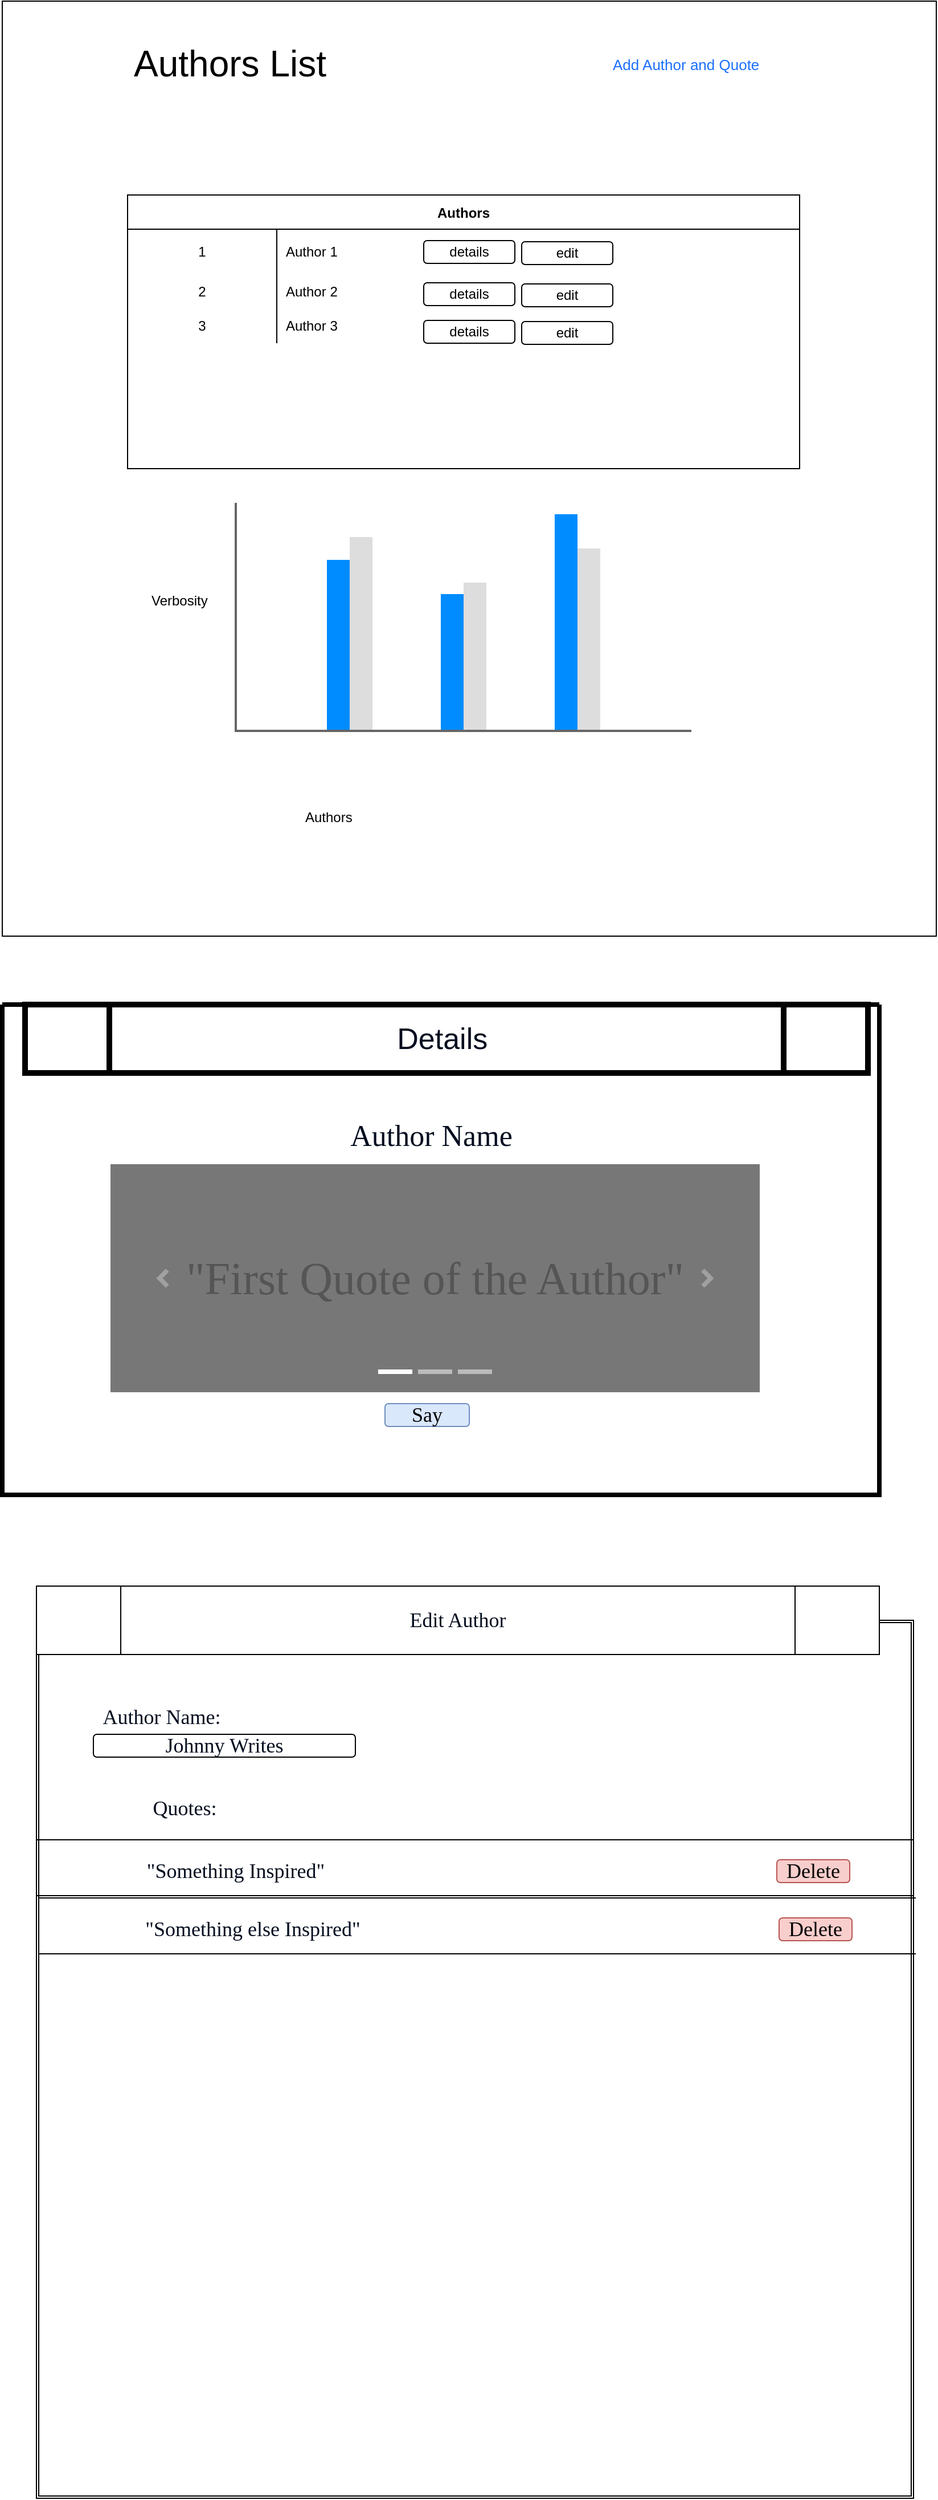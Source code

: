 <mxfile version="16.5.2" type="device"><diagram id="GkoMw0OQqz1OMtvO_fW3" name="Page-1"><mxGraphModel dx="2272" dy="1894" grid="1" gridSize="10" guides="1" tooltips="1" connect="1" arrows="1" fold="1" page="1" pageScale="1" pageWidth="850" pageHeight="1100" math="0" shadow="0"><root><mxCell id="0"/><mxCell id="1" parent="0"/><mxCell id="3bV9uhIztWa3SLaE0sgK-21" value="" style="whiteSpace=wrap;html=1;aspect=fixed;" vertex="1" parent="1"><mxGeometry x="-20" y="-130" width="820" height="820" as="geometry"/></mxCell><mxCell id="3bV9uhIztWa3SLaE0sgK-4" value="Authors" style="shape=table;startSize=30;container=1;collapsible=0;childLayout=tableLayout;fixedRows=1;rowLines=0;fontStyle=1;" vertex="1" parent="1"><mxGeometry x="90" y="40" width="590" height="240" as="geometry"/></mxCell><mxCell id="3bV9uhIztWa3SLaE0sgK-5" value="" style="shape=tableRow;horizontal=0;startSize=0;swimlaneHead=0;swimlaneBody=0;top=0;left=0;bottom=0;right=0;collapsible=0;dropTarget=0;fillColor=none;points=[[0,0.5],[1,0.5]];portConstraint=eastwest;" vertex="1" parent="3bV9uhIztWa3SLaE0sgK-4"><mxGeometry y="30" width="590" height="40" as="geometry"/></mxCell><mxCell id="3bV9uhIztWa3SLaE0sgK-6" value="1" style="shape=partialRectangle;html=1;whiteSpace=wrap;connectable=0;fillColor=none;top=0;left=0;bottom=0;right=0;overflow=hidden;pointerEvents=1;" vertex="1" parent="3bV9uhIztWa3SLaE0sgK-5"><mxGeometry width="131" height="40" as="geometry"><mxRectangle width="131" height="40" as="alternateBounds"/></mxGeometry></mxCell><mxCell id="3bV9uhIztWa3SLaE0sgK-7" value="Author 1" style="shape=partialRectangle;html=1;whiteSpace=wrap;connectable=0;fillColor=none;top=0;left=0;bottom=0;right=0;align=left;spacingLeft=6;overflow=hidden;" vertex="1" parent="3bV9uhIztWa3SLaE0sgK-5"><mxGeometry x="131" width="459" height="40" as="geometry"><mxRectangle width="459" height="40" as="alternateBounds"/></mxGeometry></mxCell><mxCell id="3bV9uhIztWa3SLaE0sgK-8" value="" style="shape=tableRow;horizontal=0;startSize=0;swimlaneHead=0;swimlaneBody=0;top=0;left=0;bottom=0;right=0;collapsible=0;dropTarget=0;fillColor=none;points=[[0,0.5],[1,0.5]];portConstraint=eastwest;" vertex="1" parent="3bV9uhIztWa3SLaE0sgK-4"><mxGeometry y="70" width="590" height="30" as="geometry"/></mxCell><mxCell id="3bV9uhIztWa3SLaE0sgK-9" value="2" style="shape=partialRectangle;html=1;whiteSpace=wrap;connectable=0;fillColor=none;top=0;left=0;bottom=0;right=0;overflow=hidden;" vertex="1" parent="3bV9uhIztWa3SLaE0sgK-8"><mxGeometry width="131" height="30" as="geometry"><mxRectangle width="131" height="30" as="alternateBounds"/></mxGeometry></mxCell><mxCell id="3bV9uhIztWa3SLaE0sgK-10" value="Author 2" style="shape=partialRectangle;html=1;whiteSpace=wrap;connectable=0;fillColor=none;top=0;left=0;bottom=0;right=0;align=left;spacingLeft=6;overflow=hidden;" vertex="1" parent="3bV9uhIztWa3SLaE0sgK-8"><mxGeometry x="131" width="459" height="30" as="geometry"><mxRectangle width="459" height="30" as="alternateBounds"/></mxGeometry></mxCell><mxCell id="3bV9uhIztWa3SLaE0sgK-11" value="" style="shape=tableRow;horizontal=0;startSize=0;swimlaneHead=0;swimlaneBody=0;top=0;left=0;bottom=0;right=0;collapsible=0;dropTarget=0;fillColor=none;points=[[0,0.5],[1,0.5]];portConstraint=eastwest;" vertex="1" parent="3bV9uhIztWa3SLaE0sgK-4"><mxGeometry y="100" width="590" height="30" as="geometry"/></mxCell><mxCell id="3bV9uhIztWa3SLaE0sgK-12" value="3" style="shape=partialRectangle;html=1;whiteSpace=wrap;connectable=0;fillColor=none;top=0;left=0;bottom=0;right=0;overflow=hidden;" vertex="1" parent="3bV9uhIztWa3SLaE0sgK-11"><mxGeometry width="131" height="30" as="geometry"><mxRectangle width="131" height="30" as="alternateBounds"/></mxGeometry></mxCell><mxCell id="3bV9uhIztWa3SLaE0sgK-13" value="Author 3" style="shape=partialRectangle;html=1;whiteSpace=wrap;connectable=0;fillColor=none;top=0;left=0;bottom=0;right=0;align=left;spacingLeft=6;overflow=hidden;" vertex="1" parent="3bV9uhIztWa3SLaE0sgK-11"><mxGeometry x="131" width="459" height="30" as="geometry"><mxRectangle width="459" height="30" as="alternateBounds"/></mxGeometry></mxCell><mxCell id="3bV9uhIztWa3SLaE0sgK-14" value="" style="verticalLabelPosition=bottom;shadow=0;dashed=0;align=center;html=1;verticalAlign=top;strokeWidth=1;shape=mxgraph.mockup.graphics.columnChart;strokeColor=none;strokeColor2=none;strokeColor3=#666666;fillColor2=#008cff;fillColor3=#dddddd;" vertex="1" parent="1"><mxGeometry x="185" y="310" width="400" height="200" as="geometry"/></mxCell><mxCell id="3bV9uhIztWa3SLaE0sgK-16" value="Authors" style="text;strokeColor=none;fillColor=none;align=left;verticalAlign=middle;spacingLeft=4;spacingRight=4;overflow=hidden;points=[[0,0.5],[1,0.5]];portConstraint=eastwest;rotatable=0;" vertex="1" parent="1"><mxGeometry x="240" y="570" width="80" height="30" as="geometry"/></mxCell><mxCell id="3bV9uhIztWa3SLaE0sgK-17" value="Verbosity" style="text;strokeColor=none;fillColor=none;align=left;verticalAlign=middle;spacingLeft=4;spacingRight=4;overflow=hidden;points=[[0,0.5],[1,0.5]];portConstraint=eastwest;rotatable=0;" vertex="1" parent="1"><mxGeometry x="105" y="380" width="80" height="30" as="geometry"/></mxCell><mxCell id="3bV9uhIztWa3SLaE0sgK-22" value="details" style="rounded=1;whiteSpace=wrap;html=1;" vertex="1" parent="1"><mxGeometry x="350" y="80" width="80" height="20" as="geometry"/></mxCell><mxCell id="3bV9uhIztWa3SLaE0sgK-23" value="details" style="rounded=1;whiteSpace=wrap;html=1;" vertex="1" parent="1"><mxGeometry x="350" y="117" width="80" height="20" as="geometry"/></mxCell><mxCell id="3bV9uhIztWa3SLaE0sgK-24" value="details" style="rounded=1;whiteSpace=wrap;html=1;" vertex="1" parent="1"><mxGeometry x="350" y="150" width="80" height="20" as="geometry"/></mxCell><mxCell id="3bV9uhIztWa3SLaE0sgK-25" value="edit" style="rounded=1;whiteSpace=wrap;html=1;" vertex="1" parent="1"><mxGeometry x="436" y="151" width="80" height="20" as="geometry"/></mxCell><mxCell id="3bV9uhIztWa3SLaE0sgK-26" value="edit" style="rounded=1;whiteSpace=wrap;html=1;" vertex="1" parent="1"><mxGeometry x="436" y="118" width="80" height="20" as="geometry"/></mxCell><mxCell id="3bV9uhIztWa3SLaE0sgK-27" value="edit" style="rounded=1;whiteSpace=wrap;html=1;" vertex="1" parent="1"><mxGeometry x="436" y="81" width="80" height="20" as="geometry"/></mxCell><mxCell id="3bV9uhIztWa3SLaE0sgK-28" value="Add Author and Quote" style="text;strokeColor=none;fillColor=none;align=left;verticalAlign=middle;spacingLeft=4;spacingRight=4;overflow=hidden;points=[[0,0.5],[1,0.5]];portConstraint=eastwest;rotatable=0;fontSize=13;fontColor=#1C6FFF;" vertex="1" parent="1"><mxGeometry x="510" y="-90" width="140" height="30" as="geometry"/></mxCell><mxCell id="3bV9uhIztWa3SLaE0sgK-29" value="Authors List" style="text;html=1;strokeColor=none;fillColor=none;align=center;verticalAlign=middle;whiteSpace=wrap;rounded=0;strokeWidth=5;fontSize=32;" vertex="1" parent="1"><mxGeometry x="90" y="-90" width="180" height="30" as="geometry"/></mxCell><mxCell id="3bV9uhIztWa3SLaE0sgK-30" value="" style="swimlane;startSize=0;fontSize=13;fontColor=#1C6FFF;strokeWidth=4;" vertex="1" parent="1"><mxGeometry x="-20" y="750" width="770" height="430" as="geometry"/></mxCell><mxCell id="3bV9uhIztWa3SLaE0sgK-31" value="&lt;font color=&quot;#030d1f&quot; style=&quot;font-size: 26px&quot;&gt;Details&amp;nbsp;&lt;/font&gt;" style="shape=process;whiteSpace=wrap;html=1;backgroundOutline=1;fontSize=13;fontColor=#1C6FFF;strokeWidth=5;" vertex="1" parent="3bV9uhIztWa3SLaE0sgK-30"><mxGeometry x="20" width="740" height="60" as="geometry"/></mxCell><mxCell id="3bV9uhIztWa3SLaE0sgK-32" value="Author Name&amp;nbsp;" style="text;html=1;strokeColor=none;fillColor=none;align=center;verticalAlign=middle;whiteSpace=wrap;rounded=0;fontFamily=Garamond;fontSize=26;fontColor=#030D1F;" vertex="1" parent="3bV9uhIztWa3SLaE0sgK-30"><mxGeometry x="260" y="100" width="240" height="30" as="geometry"/></mxCell><mxCell id="3bV9uhIztWa3SLaE0sgK-33" value="&quot;First Quote of the Author&quot;" style="html=1;shadow=0;dashed=0;strokeColor=none;strokeWidth=1;fillColor=#777777;fontColor=#555555;whiteSpace=wrap;align=center;verticalAlign=middle;fontStyle=0;fontSize=40;fontFamily=Garamond;" vertex="1" parent="3bV9uhIztWa3SLaE0sgK-30"><mxGeometry x="95" y="140" width="570" height="200" as="geometry"/></mxCell><mxCell id="3bV9uhIztWa3SLaE0sgK-34" value="" style="html=1;verticalLabelPosition=bottom;labelBackgroundColor=#ffffff;verticalAlign=top;shadow=0;dashed=0;strokeWidth=4;shape=mxgraph.ios7.misc.more;strokeColor=#a0a0a0;fontFamily=Garamond;fontSize=26;fontColor=#030D1F;" vertex="1" parent="3bV9uhIztWa3SLaE0sgK-33"><mxGeometry x="1" y="0.5" width="7" height="14" relative="1" as="geometry"><mxPoint x="-50" y="-7" as="offset"/></mxGeometry></mxCell><mxCell id="3bV9uhIztWa3SLaE0sgK-35" value="" style="flipH=1;html=1;verticalLabelPosition=bottom;labelBackgroundColor=#ffffff;verticalAlign=top;shadow=0;dashed=0;strokeWidth=4;shape=mxgraph.ios7.misc.more;strokeColor=#a0a0a0;fontFamily=Garamond;fontSize=26;fontColor=#030D1F;" vertex="1" parent="3bV9uhIztWa3SLaE0sgK-33"><mxGeometry y="0.5" width="7" height="14" relative="1" as="geometry"><mxPoint x="43" y="-7" as="offset"/></mxGeometry></mxCell><mxCell id="3bV9uhIztWa3SLaE0sgK-36" value="" style="html=1;shadow=0;strokeColor=none;fillColor=#ffffff;fontFamily=Garamond;fontSize=26;fontColor=#030D1F;" vertex="1" parent="3bV9uhIztWa3SLaE0sgK-33"><mxGeometry x="0.5" y="1" width="30" height="4" relative="1" as="geometry"><mxPoint x="-50" y="-20" as="offset"/></mxGeometry></mxCell><mxCell id="3bV9uhIztWa3SLaE0sgK-37" value="" style="html=1;shadow=0;strokeColor=none;fillColor=#BBBBBB;fontFamily=Garamond;fontSize=26;fontColor=#030D1F;" vertex="1" parent="3bV9uhIztWa3SLaE0sgK-33"><mxGeometry x="0.5" y="1" width="30" height="4" relative="1" as="geometry"><mxPoint x="-15" y="-20" as="offset"/></mxGeometry></mxCell><mxCell id="3bV9uhIztWa3SLaE0sgK-38" value="" style="html=1;shadow=0;strokeColor=none;fillColor=#BBBBBB;fontFamily=Garamond;fontSize=26;fontColor=#030D1F;" vertex="1" parent="3bV9uhIztWa3SLaE0sgK-33"><mxGeometry x="0.5" y="1" width="30" height="4" relative="1" as="geometry"><mxPoint x="20" y="-20" as="offset"/></mxGeometry></mxCell><mxCell id="3bV9uhIztWa3SLaE0sgK-39" value="Say" style="rounded=1;whiteSpace=wrap;html=1;fontFamily=Garamond;fontSize=18;strokeWidth=1;fillColor=#dae8fc;strokeColor=#6c8ebf;" vertex="1" parent="3bV9uhIztWa3SLaE0sgK-30"><mxGeometry x="336" y="350" width="74" height="20" as="geometry"/></mxCell><mxCell id="3bV9uhIztWa3SLaE0sgK-41" value="" style="shape=ext;double=1;whiteSpace=wrap;html=1;aspect=fixed;fontFamily=Garamond;fontSize=18;fontColor=#030D1F;strokeWidth=1;" vertex="1" parent="1"><mxGeometry x="10" y="1290" width="770" height="770" as="geometry"/></mxCell><mxCell id="3bV9uhIztWa3SLaE0sgK-42" value="Edit Author" style="shape=process;whiteSpace=wrap;html=1;backgroundOutline=1;fontFamily=Garamond;fontSize=18;fontColor=#030D1F;strokeWidth=1;" vertex="1" parent="1"><mxGeometry x="10" y="1260" width="740" height="60" as="geometry"/></mxCell><mxCell id="3bV9uhIztWa3SLaE0sgK-46" value="Johnny Writes" style="rounded=1;whiteSpace=wrap;html=1;fontFamily=Garamond;fontSize=18;fontColor=#030D1F;strokeWidth=1;" vertex="1" parent="1"><mxGeometry x="60" y="1390" width="230" height="20" as="geometry"/></mxCell><mxCell id="3bV9uhIztWa3SLaE0sgK-47" value="Author Name:" style="text;html=1;strokeColor=none;fillColor=none;align=center;verticalAlign=middle;whiteSpace=wrap;rounded=0;fontFamily=Garamond;fontSize=18;fontColor=#030D1F;" vertex="1" parent="1"><mxGeometry x="55" y="1360" width="130" height="30" as="geometry"/></mxCell><mxCell id="3bV9uhIztWa3SLaE0sgK-48" value="Quotes:&amp;nbsp;" style="text;html=1;strokeColor=none;fillColor=none;align=center;verticalAlign=middle;whiteSpace=wrap;rounded=0;fontFamily=Garamond;fontSize=18;fontColor=#030D1F;" vertex="1" parent="1"><mxGeometry x="75" y="1440" width="135" height="30" as="geometry"/></mxCell><mxCell id="3bV9uhIztWa3SLaE0sgK-50" value="" style="endArrow=none;html=1;rounded=0;fontFamily=Garamond;fontSize=18;fontColor=#030D1F;entryX=1;entryY=0.25;entryDx=0;entryDy=0;exitX=0;exitY=0.25;exitDx=0;exitDy=0;" edge="1" parent="1" source="3bV9uhIztWa3SLaE0sgK-41" target="3bV9uhIztWa3SLaE0sgK-41"><mxGeometry width="50" height="50" relative="1" as="geometry"><mxPoint x="401" y="1427" as="sourcePoint"/><mxPoint x="451" y="1377" as="targetPoint"/><Array as="points"/></mxGeometry></mxCell><mxCell id="3bV9uhIztWa3SLaE0sgK-51" value="" style="endArrow=none;html=1;rounded=0;fontFamily=Garamond;fontSize=18;fontColor=#030D1F;entryX=1;entryY=0.25;entryDx=0;entryDy=0;exitX=0;exitY=0.25;exitDx=0;exitDy=0;" edge="1" parent="1"><mxGeometry width="50" height="50" relative="1" as="geometry"><mxPoint x="10" y="1531.5" as="sourcePoint"/><mxPoint x="780" y="1531.5" as="targetPoint"/><Array as="points"/></mxGeometry></mxCell><mxCell id="3bV9uhIztWa3SLaE0sgK-52" value="&quot;Something Inspired&quot;" style="text;html=1;strokeColor=none;fillColor=none;align=center;verticalAlign=middle;whiteSpace=wrap;rounded=0;fontFamily=Garamond;fontSize=18;fontColor=#030D1F;" vertex="1" parent="1"><mxGeometry x="100" y="1490" width="170" height="40" as="geometry"/></mxCell><mxCell id="3bV9uhIztWa3SLaE0sgK-53" value="Delete" style="rounded=1;whiteSpace=wrap;html=1;fontFamily=Garamond;fontSize=18;strokeWidth=1;fillColor=#f8cecc;strokeColor=#b85450;" vertex="1" parent="1"><mxGeometry x="660" y="1500" width="64" height="20" as="geometry"/></mxCell><mxCell id="3bV9uhIztWa3SLaE0sgK-54" value="" style="endArrow=none;html=1;rounded=0;fontFamily=Garamond;fontSize=18;fontColor=#030D1F;entryX=1;entryY=0.25;entryDx=0;entryDy=0;exitX=0;exitY=0.25;exitDx=0;exitDy=0;" edge="1" parent="1"><mxGeometry width="50" height="50" relative="1" as="geometry"><mxPoint x="12" y="1533.5" as="sourcePoint"/><mxPoint x="782" y="1533.5" as="targetPoint"/><Array as="points"/></mxGeometry></mxCell><mxCell id="3bV9uhIztWa3SLaE0sgK-55" value="" style="endArrow=none;html=1;rounded=0;fontFamily=Garamond;fontSize=18;fontColor=#030D1F;entryX=1;entryY=0.25;entryDx=0;entryDy=0;exitX=0;exitY=0.25;exitDx=0;exitDy=0;" edge="1" parent="1"><mxGeometry width="50" height="50" relative="1" as="geometry"><mxPoint x="12" y="1582.5" as="sourcePoint"/><mxPoint x="782" y="1582.5" as="targetPoint"/><Array as="points"/></mxGeometry></mxCell><mxCell id="3bV9uhIztWa3SLaE0sgK-56" value="&quot;Something else Inspired&quot;" style="text;html=1;strokeColor=none;fillColor=none;align=center;verticalAlign=middle;whiteSpace=wrap;rounded=0;fontFamily=Garamond;fontSize=18;fontColor=#030D1F;" vertex="1" parent="1"><mxGeometry x="91" y="1541" width="218" height="40" as="geometry"/></mxCell><mxCell id="3bV9uhIztWa3SLaE0sgK-57" value="Delete" style="rounded=1;whiteSpace=wrap;html=1;fontFamily=Garamond;fontSize=18;strokeWidth=1;fillColor=#f8cecc;strokeColor=#b85450;" vertex="1" parent="1"><mxGeometry x="662" y="1551" width="64" height="20" as="geometry"/></mxCell></root></mxGraphModel></diagram></mxfile>
